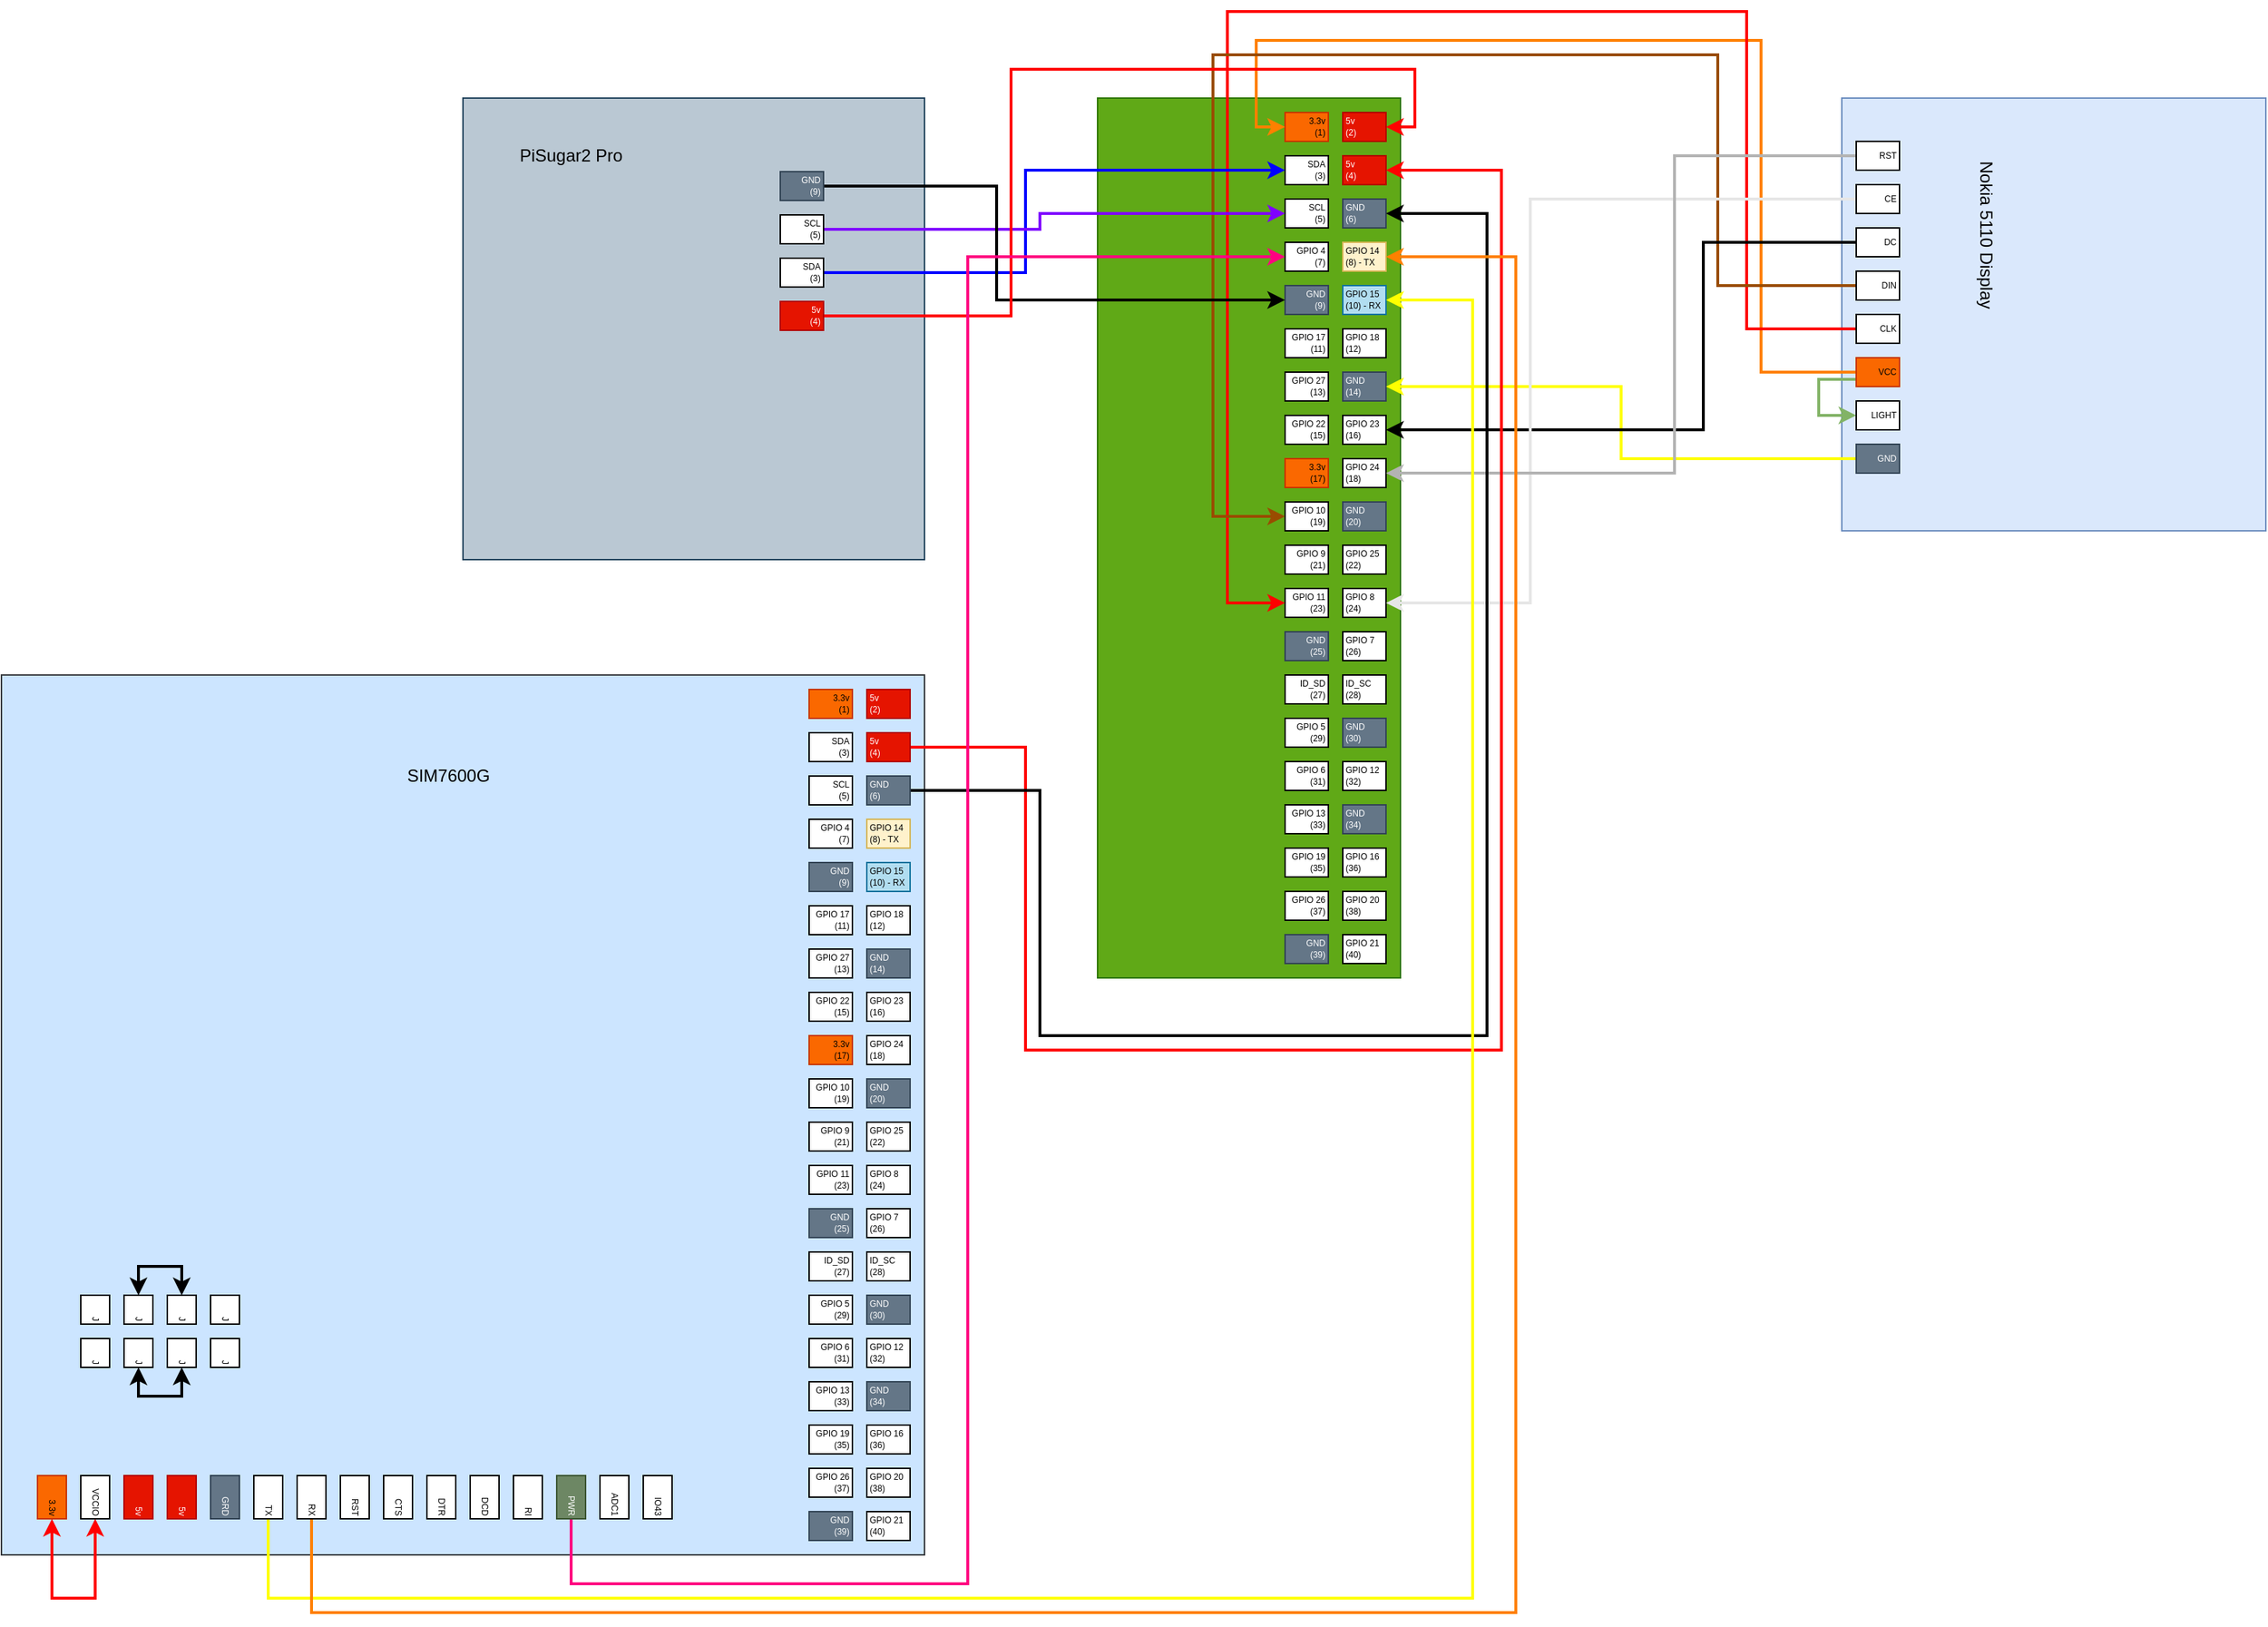 <mxfile version="20.2.2" type="github">
  <diagram id="62zyWD5EANdT8vePwER8" name="Page-1">
    <mxGraphModel dx="1526" dy="1587" grid="1" gridSize="10" guides="1" tooltips="1" connect="1" arrows="1" fold="1" page="1" pageScale="1" pageWidth="850" pageHeight="1100" math="0" shadow="0">
      <root>
        <mxCell id="0" />
        <mxCell id="1" parent="0" />
        <mxCell id="_FAGFthzgUM3a1Cwd3UR-1" value="" style="rounded=0;whiteSpace=wrap;html=1;fillColor=#60a917;strokeColor=#2D7600;fontColor=#ffffff;" parent="1" vertex="1">
          <mxGeometry x="40" y="40" width="210" height="610" as="geometry" />
        </mxCell>
        <mxCell id="_FAGFthzgUM3a1Cwd3UR-2" value="3.3v&lt;br&gt;(1)" style="rounded=0;whiteSpace=wrap;html=1;fontSize=6;align=right;verticalAlign=middle;fillColor=#fa6800;fontColor=#000000;strokeColor=#C73500;" parent="1" vertex="1">
          <mxGeometry x="170" y="50" width="30" height="20" as="geometry" />
        </mxCell>
        <mxCell id="_FAGFthzgUM3a1Cwd3UR-3" value="SDA&lt;br&gt;(3)" style="rounded=0;whiteSpace=wrap;html=1;fontSize=6;align=right;verticalAlign=middle;" parent="1" vertex="1">
          <mxGeometry x="170" y="80" width="30" height="20" as="geometry" />
        </mxCell>
        <mxCell id="_FAGFthzgUM3a1Cwd3UR-4" value="SCL&lt;br&gt;(5)" style="rounded=0;whiteSpace=wrap;html=1;fontSize=6;align=right;verticalAlign=middle;" parent="1" vertex="1">
          <mxGeometry x="170" y="110" width="30" height="20" as="geometry" />
        </mxCell>
        <mxCell id="_FAGFthzgUM3a1Cwd3UR-5" value="GPIO 4&lt;br&gt;(7)" style="rounded=0;whiteSpace=wrap;html=1;fontSize=6;align=right;verticalAlign=middle;" parent="1" vertex="1">
          <mxGeometry x="170" y="140" width="30" height="20" as="geometry" />
        </mxCell>
        <mxCell id="_FAGFthzgUM3a1Cwd3UR-6" value="GND&lt;br&gt;(9)" style="rounded=0;whiteSpace=wrap;html=1;fontSize=6;align=right;verticalAlign=middle;fillColor=#647687;fontColor=#ffffff;strokeColor=#314354;" parent="1" vertex="1">
          <mxGeometry x="170" y="170" width="30" height="20" as="geometry" />
        </mxCell>
        <mxCell id="_FAGFthzgUM3a1Cwd3UR-7" value="GPIO 17 (11)" style="rounded=0;whiteSpace=wrap;html=1;fontSize=6;align=right;verticalAlign=middle;" parent="1" vertex="1">
          <mxGeometry x="170" y="200" width="30" height="20" as="geometry" />
        </mxCell>
        <mxCell id="_FAGFthzgUM3a1Cwd3UR-8" value="GPIO 27&lt;br&gt;(13)" style="rounded=0;whiteSpace=wrap;html=1;fontSize=6;align=right;verticalAlign=middle;" parent="1" vertex="1">
          <mxGeometry x="170" y="230" width="30" height="20" as="geometry" />
        </mxCell>
        <mxCell id="_FAGFthzgUM3a1Cwd3UR-9" value="GPIO 22 (15)" style="rounded=0;whiteSpace=wrap;html=1;fontSize=6;align=right;verticalAlign=middle;" parent="1" vertex="1">
          <mxGeometry x="170" y="260" width="30" height="20" as="geometry" />
        </mxCell>
        <mxCell id="_FAGFthzgUM3a1Cwd3UR-10" value="3.3v&lt;br&gt;(17)" style="rounded=0;whiteSpace=wrap;html=1;fontSize=6;align=right;verticalAlign=middle;fillColor=#fa6800;fontColor=#000000;strokeColor=#C73500;" parent="1" vertex="1">
          <mxGeometry x="170" y="290" width="30" height="20" as="geometry" />
        </mxCell>
        <mxCell id="_FAGFthzgUM3a1Cwd3UR-11" value="GPIO 10&lt;br&gt;(19)" style="rounded=0;whiteSpace=wrap;html=1;fontSize=6;align=right;verticalAlign=middle;" parent="1" vertex="1">
          <mxGeometry x="170" y="320" width="30" height="20" as="geometry" />
        </mxCell>
        <mxCell id="_FAGFthzgUM3a1Cwd3UR-12" value="GPIO 9&lt;br&gt;(21)" style="rounded=0;whiteSpace=wrap;html=1;fontSize=6;align=right;verticalAlign=middle;" parent="1" vertex="1">
          <mxGeometry x="170" y="350" width="30" height="20" as="geometry" />
        </mxCell>
        <mxCell id="_FAGFthzgUM3a1Cwd3UR-13" value="GPIO 11&lt;br&gt;(23)" style="rounded=0;whiteSpace=wrap;html=1;fontSize=6;align=right;verticalAlign=middle;" parent="1" vertex="1">
          <mxGeometry x="170" y="380" width="30" height="20" as="geometry" />
        </mxCell>
        <mxCell id="_FAGFthzgUM3a1Cwd3UR-14" value="GND&lt;br&gt;(25)" style="rounded=0;whiteSpace=wrap;html=1;fontSize=6;align=right;verticalAlign=middle;fillColor=#647687;fontColor=#ffffff;strokeColor=#314354;" parent="1" vertex="1">
          <mxGeometry x="170" y="410" width="30" height="20" as="geometry" />
        </mxCell>
        <mxCell id="_FAGFthzgUM3a1Cwd3UR-15" value="ID_SD&lt;br&gt;(27)" style="rounded=0;whiteSpace=wrap;html=1;fontSize=6;align=right;verticalAlign=middle;" parent="1" vertex="1">
          <mxGeometry x="170" y="440" width="30" height="20" as="geometry" />
        </mxCell>
        <mxCell id="_FAGFthzgUM3a1Cwd3UR-16" value="GPIO 5&lt;br&gt;(29)" style="rounded=0;whiteSpace=wrap;html=1;fontSize=6;align=right;verticalAlign=middle;" parent="1" vertex="1">
          <mxGeometry x="170" y="470" width="30" height="20" as="geometry" />
        </mxCell>
        <mxCell id="_FAGFthzgUM3a1Cwd3UR-17" value="GPIO 6&lt;br&gt;(31)" style="rounded=0;whiteSpace=wrap;html=1;fontSize=6;align=right;verticalAlign=middle;" parent="1" vertex="1">
          <mxGeometry x="170" y="500" width="30" height="20" as="geometry" />
        </mxCell>
        <mxCell id="_FAGFthzgUM3a1Cwd3UR-18" value="GPIO 13&lt;br&gt;(33)" style="rounded=0;whiteSpace=wrap;html=1;fontSize=6;align=right;verticalAlign=middle;" parent="1" vertex="1">
          <mxGeometry x="170" y="530" width="30" height="20" as="geometry" />
        </mxCell>
        <mxCell id="_FAGFthzgUM3a1Cwd3UR-19" value="GPIO 19&lt;br&gt;(35)" style="rounded=0;whiteSpace=wrap;html=1;fontSize=6;align=right;verticalAlign=middle;" parent="1" vertex="1">
          <mxGeometry x="170" y="560" width="30" height="20" as="geometry" />
        </mxCell>
        <mxCell id="_FAGFthzgUM3a1Cwd3UR-20" value="GPIO 26&lt;br&gt;(37)" style="rounded=0;whiteSpace=wrap;html=1;fontSize=6;align=right;verticalAlign=middle;" parent="1" vertex="1">
          <mxGeometry x="170" y="590" width="30" height="20" as="geometry" />
        </mxCell>
        <mxCell id="_FAGFthzgUM3a1Cwd3UR-21" value="GND&lt;br&gt;(39)" style="rounded=0;whiteSpace=wrap;html=1;fontSize=6;align=right;verticalAlign=middle;labelBackgroundColor=none;fontColor=#ffffff;fillColor=#647687;strokeColor=#314354;" parent="1" vertex="1">
          <mxGeometry x="170" y="620" width="30" height="20" as="geometry" />
        </mxCell>
        <mxCell id="_FAGFthzgUM3a1Cwd3UR-22" value="5v&lt;br&gt;(2)" style="rounded=0;whiteSpace=wrap;html=1;fontSize=6;align=left;verticalAlign=middle;fillColor=#e51400;fontColor=#ffffff;strokeColor=#B20000;" parent="1" vertex="1">
          <mxGeometry x="210" y="50" width="30" height="20" as="geometry" />
        </mxCell>
        <mxCell id="_FAGFthzgUM3a1Cwd3UR-23" value="5v&lt;br&gt;(4)" style="rounded=0;whiteSpace=wrap;html=1;fontSize=6;align=left;verticalAlign=middle;fillColor=#e51400;fontColor=#ffffff;strokeColor=#B20000;" parent="1" vertex="1">
          <mxGeometry x="210" y="80" width="30" height="20" as="geometry" />
        </mxCell>
        <mxCell id="_FAGFthzgUM3a1Cwd3UR-24" value="GND&lt;br&gt;(6)" style="rounded=0;whiteSpace=wrap;html=1;fontSize=6;align=left;verticalAlign=middle;fillColor=#647687;fontColor=#ffffff;strokeColor=#314354;" parent="1" vertex="1">
          <mxGeometry x="210" y="110" width="30" height="20" as="geometry" />
        </mxCell>
        <mxCell id="_FAGFthzgUM3a1Cwd3UR-25" value="GPIO 14&lt;br&gt;(8) - TX" style="rounded=0;whiteSpace=wrap;html=1;fontSize=6;align=left;verticalAlign=middle;fillColor=#fff2cc;strokeColor=#d6b656;" parent="1" vertex="1">
          <mxGeometry x="210" y="140" width="30" height="20" as="geometry" />
        </mxCell>
        <mxCell id="_FAGFthzgUM3a1Cwd3UR-26" value="GPIO 15&lt;br&gt;(10) - RX" style="rounded=0;whiteSpace=wrap;html=1;fontSize=6;align=left;verticalAlign=middle;fillColor=#b1ddf0;strokeColor=#10739e;" parent="1" vertex="1">
          <mxGeometry x="210" y="170" width="30" height="20" as="geometry" />
        </mxCell>
        <mxCell id="_FAGFthzgUM3a1Cwd3UR-27" value="GPIO 18&lt;br&gt;(12)" style="rounded=0;whiteSpace=wrap;html=1;fontSize=6;align=left;verticalAlign=middle;" parent="1" vertex="1">
          <mxGeometry x="210" y="200" width="30" height="20" as="geometry" />
        </mxCell>
        <mxCell id="_FAGFthzgUM3a1Cwd3UR-28" value="GND&lt;br&gt;(14)" style="rounded=0;whiteSpace=wrap;html=1;fontSize=6;align=left;verticalAlign=middle;fillColor=#647687;fontColor=#ffffff;strokeColor=#314354;" parent="1" vertex="1">
          <mxGeometry x="210" y="230" width="30" height="20" as="geometry" />
        </mxCell>
        <mxCell id="_FAGFthzgUM3a1Cwd3UR-29" value="GPIO 23&lt;br&gt;(16)" style="rounded=0;whiteSpace=wrap;html=1;fontSize=6;align=left;verticalAlign=middle;" parent="1" vertex="1">
          <mxGeometry x="210" y="260" width="30" height="20" as="geometry" />
        </mxCell>
        <mxCell id="_FAGFthzgUM3a1Cwd3UR-30" value="GPIO 24&lt;br&gt;(18)" style="rounded=0;whiteSpace=wrap;html=1;fontSize=6;align=left;verticalAlign=middle;" parent="1" vertex="1">
          <mxGeometry x="210" y="290" width="30" height="20" as="geometry" />
        </mxCell>
        <mxCell id="_FAGFthzgUM3a1Cwd3UR-31" value="GND&lt;br&gt;(20)" style="rounded=0;whiteSpace=wrap;html=1;fontSize=6;align=left;verticalAlign=middle;fillColor=#647687;fontColor=#ffffff;strokeColor=#314354;" parent="1" vertex="1">
          <mxGeometry x="210" y="320" width="30" height="20" as="geometry" />
        </mxCell>
        <mxCell id="_FAGFthzgUM3a1Cwd3UR-32" value="GPIO 25&lt;br&gt;(22)" style="rounded=0;whiteSpace=wrap;html=1;fontSize=6;align=left;verticalAlign=middle;" parent="1" vertex="1">
          <mxGeometry x="210" y="350" width="30" height="20" as="geometry" />
        </mxCell>
        <mxCell id="_FAGFthzgUM3a1Cwd3UR-33" value="GPIO 8&lt;br&gt;(24)" style="rounded=0;whiteSpace=wrap;html=1;fontSize=6;align=left;verticalAlign=middle;" parent="1" vertex="1">
          <mxGeometry x="210" y="380" width="30" height="20" as="geometry" />
        </mxCell>
        <mxCell id="_FAGFthzgUM3a1Cwd3UR-34" value="GPIO 7&lt;br&gt;(26)" style="rounded=0;whiteSpace=wrap;html=1;fontSize=6;align=left;verticalAlign=middle;" parent="1" vertex="1">
          <mxGeometry x="210" y="410" width="30" height="20" as="geometry" />
        </mxCell>
        <mxCell id="_FAGFthzgUM3a1Cwd3UR-35" value="ID_SC&lt;br&gt;(28)" style="rounded=0;whiteSpace=wrap;html=1;fontSize=6;align=left;verticalAlign=middle;" parent="1" vertex="1">
          <mxGeometry x="210" y="440" width="30" height="20" as="geometry" />
        </mxCell>
        <mxCell id="_FAGFthzgUM3a1Cwd3UR-36" value="GND&lt;br&gt;(30)" style="rounded=0;whiteSpace=wrap;html=1;fontSize=6;align=left;verticalAlign=middle;fillColor=#647687;fontColor=#ffffff;strokeColor=#314354;" parent="1" vertex="1">
          <mxGeometry x="210" y="470" width="30" height="20" as="geometry" />
        </mxCell>
        <mxCell id="_FAGFthzgUM3a1Cwd3UR-37" value="GPIO 12&lt;br&gt;(32)" style="rounded=0;whiteSpace=wrap;html=1;fontSize=6;align=left;verticalAlign=middle;" parent="1" vertex="1">
          <mxGeometry x="210" y="500" width="30" height="20" as="geometry" />
        </mxCell>
        <mxCell id="_FAGFthzgUM3a1Cwd3UR-38" value="GND&lt;br&gt;(34)" style="rounded=0;whiteSpace=wrap;html=1;fontSize=6;align=left;verticalAlign=middle;labelBackgroundColor=none;fontColor=#ffffff;fillColor=#647687;strokeColor=#314354;" parent="1" vertex="1">
          <mxGeometry x="210" y="530" width="30" height="20" as="geometry" />
        </mxCell>
        <mxCell id="_FAGFthzgUM3a1Cwd3UR-39" value="GPIO 16&lt;br&gt;(36)" style="rounded=0;whiteSpace=wrap;html=1;fontSize=6;align=left;verticalAlign=middle;" parent="1" vertex="1">
          <mxGeometry x="210" y="560" width="30" height="20" as="geometry" />
        </mxCell>
        <mxCell id="_FAGFthzgUM3a1Cwd3UR-40" value="GPIO 20&lt;br&gt;(38)" style="rounded=0;whiteSpace=wrap;html=1;fontSize=6;align=left;verticalAlign=middle;" parent="1" vertex="1">
          <mxGeometry x="210" y="590" width="30" height="20" as="geometry" />
        </mxCell>
        <mxCell id="_FAGFthzgUM3a1Cwd3UR-41" value="GPIO 21&lt;br&gt;(40)" style="rounded=0;whiteSpace=wrap;html=1;fontSize=6;align=left;verticalAlign=middle;" parent="1" vertex="1">
          <mxGeometry x="210" y="620" width="30" height="20" as="geometry" />
        </mxCell>
        <mxCell id="_FAGFthzgUM3a1Cwd3UR-42" value="" style="rounded=0;whiteSpace=wrap;html=1;labelBackgroundColor=none;fontSize=6;fillColor=#dae8fc;align=left;verticalAlign=middle;strokeColor=#6c8ebf;" parent="1" vertex="1">
          <mxGeometry x="556" y="40" width="294" height="300" as="geometry" />
        </mxCell>
        <mxCell id="_FAGFthzgUM3a1Cwd3UR-144" style="edgeStyle=orthogonalEdgeStyle;rounded=0;orthogonalLoop=1;jettySize=auto;html=1;entryX=0;entryY=0.5;entryDx=0;entryDy=0;strokeWidth=2;fillColor=#fad7ac;strokeColor=#FF8000;" parent="1" source="_FAGFthzgUM3a1Cwd3UR-44" target="_FAGFthzgUM3a1Cwd3UR-2" edge="1">
          <mxGeometry relative="1" as="geometry">
            <Array as="points">
              <mxPoint x="500" y="230" />
              <mxPoint x="500" />
              <mxPoint x="150" />
              <mxPoint x="150" y="60" />
            </Array>
          </mxGeometry>
        </mxCell>
        <mxCell id="_FAGFthzgUM3a1Cwd3UR-146" style="edgeStyle=orthogonalEdgeStyle;rounded=0;orthogonalLoop=1;jettySize=auto;html=1;entryX=0;entryY=0.5;entryDx=0;entryDy=0;strokeColor=#82b366;strokeWidth=2;exitX=0;exitY=0.75;exitDx=0;exitDy=0;fillColor=#d5e8d4;" parent="1" source="_FAGFthzgUM3a1Cwd3UR-44" target="_FAGFthzgUM3a1Cwd3UR-47" edge="1">
          <mxGeometry relative="1" as="geometry">
            <Array as="points">
              <mxPoint x="540" y="235" />
              <mxPoint x="540" y="260" />
            </Array>
          </mxGeometry>
        </mxCell>
        <mxCell id="_FAGFthzgUM3a1Cwd3UR-44" value="VCC" style="rounded=0;whiteSpace=wrap;html=1;fontSize=6;align=right;verticalAlign=middle;fillColor=#fa6800;fontColor=#000000;strokeColor=#C73500;" parent="1" vertex="1">
          <mxGeometry x="566" y="220" width="30" height="20" as="geometry" />
        </mxCell>
        <mxCell id="_FAGFthzgUM3a1Cwd3UR-143" style="edgeStyle=orthogonalEdgeStyle;rounded=0;orthogonalLoop=1;jettySize=auto;html=1;entryX=1;entryY=0.5;entryDx=0;entryDy=0;strokeWidth=2;strokeColor=#FFFF00;" parent="1" source="_FAGFthzgUM3a1Cwd3UR-46" target="_FAGFthzgUM3a1Cwd3UR-28" edge="1">
          <mxGeometry relative="1" as="geometry" />
        </mxCell>
        <mxCell id="_FAGFthzgUM3a1Cwd3UR-46" value="GND" style="rounded=0;whiteSpace=wrap;html=1;fontSize=6;align=right;verticalAlign=middle;fillColor=#647687;fontColor=#ffffff;strokeColor=#314354;" parent="1" vertex="1">
          <mxGeometry x="566" y="280" width="30" height="20" as="geometry" />
        </mxCell>
        <mxCell id="_FAGFthzgUM3a1Cwd3UR-47" value="LIGHT" style="rounded=0;whiteSpace=wrap;html=1;fontSize=6;align=right;verticalAlign=middle;" parent="1" vertex="1">
          <mxGeometry x="566" y="250" width="30" height="20" as="geometry" />
        </mxCell>
        <mxCell id="_FAGFthzgUM3a1Cwd3UR-48" value="" style="edgeStyle=orthogonalEdgeStyle;rounded=0;orthogonalLoop=1;jettySize=auto;html=1;entryX=0;entryY=0.5;entryDx=0;entryDy=0;fontSize=12;fontColor=#000000;strokeWidth=2;fillColor=#f5f5f5;strokeColor=#FF0000;" parent="1" source="_FAGFthzgUM3a1Cwd3UR-49" target="_FAGFthzgUM3a1Cwd3UR-13" edge="1">
          <mxGeometry relative="1" as="geometry">
            <Array as="points">
              <mxPoint x="490" y="200" />
              <mxPoint x="490" y="-20" />
              <mxPoint x="130" y="-20" />
              <mxPoint x="130" y="390" />
            </Array>
          </mxGeometry>
        </mxCell>
        <mxCell id="_FAGFthzgUM3a1Cwd3UR-49" value="CLK" style="rounded=0;whiteSpace=wrap;html=1;fontSize=6;align=right;verticalAlign=middle;" parent="1" vertex="1">
          <mxGeometry x="566" y="190" width="30" height="20" as="geometry" />
        </mxCell>
        <mxCell id="_FAGFthzgUM3a1Cwd3UR-50" style="edgeStyle=orthogonalEdgeStyle;rounded=0;orthogonalLoop=1;jettySize=auto;html=1;entryX=0;entryY=0.5;entryDx=0;entryDy=0;fontSize=12;fontColor=#000000;strokeColor=#994C00;strokeWidth=2;" parent="1" source="_FAGFthzgUM3a1Cwd3UR-51" target="_FAGFthzgUM3a1Cwd3UR-11" edge="1">
          <mxGeometry relative="1" as="geometry">
            <Array as="points">
              <mxPoint x="470" y="170" />
              <mxPoint x="470" y="10" />
              <mxPoint x="120" y="10" />
              <mxPoint x="120" y="330" />
            </Array>
          </mxGeometry>
        </mxCell>
        <mxCell id="_FAGFthzgUM3a1Cwd3UR-51" value="DIN" style="rounded=0;whiteSpace=wrap;html=1;fontSize=6;align=right;verticalAlign=middle;" parent="1" vertex="1">
          <mxGeometry x="566" y="160" width="30" height="20" as="geometry" />
        </mxCell>
        <mxCell id="_FAGFthzgUM3a1Cwd3UR-53" style="edgeStyle=orthogonalEdgeStyle;rounded=0;orthogonalLoop=1;jettySize=auto;html=1;entryX=1;entryY=0.5;entryDx=0;entryDy=0;fontSize=12;fontColor=#000000;strokeColor=#000000;strokeWidth=2;" parent="1" source="_FAGFthzgUM3a1Cwd3UR-54" target="_FAGFthzgUM3a1Cwd3UR-29" edge="1">
          <mxGeometry relative="1" as="geometry">
            <Array as="points">
              <mxPoint x="460" y="140" />
              <mxPoint x="460" y="270" />
            </Array>
          </mxGeometry>
        </mxCell>
        <mxCell id="_FAGFthzgUM3a1Cwd3UR-54" value="DC" style="rounded=0;whiteSpace=wrap;html=1;fontSize=6;align=right;verticalAlign=middle;" parent="1" vertex="1">
          <mxGeometry x="566" y="130" width="30" height="20" as="geometry" />
        </mxCell>
        <mxCell id="_FAGFthzgUM3a1Cwd3UR-55" style="edgeStyle=orthogonalEdgeStyle;rounded=0;orthogonalLoop=1;jettySize=auto;html=1;entryX=1;entryY=0.5;entryDx=0;entryDy=0;fontSize=12;fontColor=#000000;strokeWidth=2;strokeColor=#E6E6E6;" parent="1" source="_FAGFthzgUM3a1Cwd3UR-56" target="_FAGFthzgUM3a1Cwd3UR-33" edge="1">
          <mxGeometry relative="1" as="geometry">
            <Array as="points">
              <mxPoint x="340" y="110" />
              <mxPoint x="340" y="390" />
            </Array>
          </mxGeometry>
        </mxCell>
        <mxCell id="_FAGFthzgUM3a1Cwd3UR-56" value="CE" style="rounded=0;whiteSpace=wrap;html=1;fontSize=6;align=right;verticalAlign=middle;" parent="1" vertex="1">
          <mxGeometry x="566" y="100" width="30" height="20" as="geometry" />
        </mxCell>
        <mxCell id="_FAGFthzgUM3a1Cwd3UR-57" style="edgeStyle=orthogonalEdgeStyle;rounded=0;orthogonalLoop=1;jettySize=auto;html=1;entryX=1;entryY=0.5;entryDx=0;entryDy=0;fontSize=12;fontColor=#000000;strokeColor=#B3B3B3;strokeWidth=2;fillColor=#f5f5f5;" parent="1" source="_FAGFthzgUM3a1Cwd3UR-58" target="_FAGFthzgUM3a1Cwd3UR-30" edge="1">
          <mxGeometry relative="1" as="geometry">
            <Array as="points">
              <mxPoint x="440" y="80" />
              <mxPoint x="440" y="300" />
            </Array>
          </mxGeometry>
        </mxCell>
        <mxCell id="_FAGFthzgUM3a1Cwd3UR-58" value="RST" style="rounded=0;whiteSpace=wrap;html=1;fontSize=6;align=right;verticalAlign=middle;" parent="1" vertex="1">
          <mxGeometry x="566" y="70" width="30" height="20" as="geometry" />
        </mxCell>
        <mxCell id="_FAGFthzgUM3a1Cwd3UR-59" value="Nokia 5110 Display" style="text;html=1;strokeColor=none;fillColor=none;align=center;verticalAlign=middle;whiteSpace=wrap;rounded=0;labelBackgroundColor=none;fontSize=12;fontColor=#000000;rotation=90;" parent="1" vertex="1">
          <mxGeometry x="586" y="120" width="140" height="30" as="geometry" />
        </mxCell>
        <mxCell id="_FAGFthzgUM3a1Cwd3UR-60" value="" style="rounded=0;whiteSpace=wrap;html=1;fillColor=#bac8d3;strokeColor=#23445d;" parent="1" vertex="1">
          <mxGeometry x="-400" y="40" width="320" height="320" as="geometry" />
        </mxCell>
        <mxCell id="_FAGFthzgUM3a1Cwd3UR-61" style="edgeStyle=orthogonalEdgeStyle;rounded=0;orthogonalLoop=1;jettySize=auto;html=1;entryX=0;entryY=0.5;entryDx=0;entryDy=0;strokeColor=#0000FF;strokeWidth=2;" parent="1" source="_FAGFthzgUM3a1Cwd3UR-62" target="_FAGFthzgUM3a1Cwd3UR-3" edge="1">
          <mxGeometry relative="1" as="geometry">
            <Array as="points">
              <mxPoint x="-10" y="161" />
              <mxPoint x="-10" y="90" />
            </Array>
          </mxGeometry>
        </mxCell>
        <mxCell id="_FAGFthzgUM3a1Cwd3UR-62" value="SDA&lt;br&gt;(3)" style="rounded=0;whiteSpace=wrap;html=1;fontSize=6;align=right;verticalAlign=middle;" parent="1" vertex="1">
          <mxGeometry x="-180" y="151" width="30" height="20" as="geometry" />
        </mxCell>
        <mxCell id="_FAGFthzgUM3a1Cwd3UR-63" style="edgeStyle=orthogonalEdgeStyle;rounded=0;orthogonalLoop=1;jettySize=auto;html=1;entryX=0;entryY=0.5;entryDx=0;entryDy=0;strokeColor=#7F00FF;strokeWidth=2;" parent="1" source="_FAGFthzgUM3a1Cwd3UR-64" target="_FAGFthzgUM3a1Cwd3UR-4" edge="1">
          <mxGeometry relative="1" as="geometry">
            <Array as="points">
              <mxPoint y="131" />
              <mxPoint y="120" />
            </Array>
          </mxGeometry>
        </mxCell>
        <mxCell id="_FAGFthzgUM3a1Cwd3UR-64" value="SCL&lt;br&gt;(5)" style="rounded=0;whiteSpace=wrap;html=1;fontSize=6;align=right;verticalAlign=middle;" parent="1" vertex="1">
          <mxGeometry x="-180" y="121" width="30" height="20" as="geometry" />
        </mxCell>
        <mxCell id="_FAGFthzgUM3a1Cwd3UR-65" style="edgeStyle=orthogonalEdgeStyle;rounded=0;orthogonalLoop=1;jettySize=auto;html=1;entryX=0;entryY=0.5;entryDx=0;entryDy=0;strokeColor=#000000;strokeWidth=2;" parent="1" source="_FAGFthzgUM3a1Cwd3UR-66" target="_FAGFthzgUM3a1Cwd3UR-6" edge="1">
          <mxGeometry relative="1" as="geometry">
            <Array as="points">
              <mxPoint x="-30" y="101" />
              <mxPoint x="-30" y="180" />
            </Array>
          </mxGeometry>
        </mxCell>
        <mxCell id="_FAGFthzgUM3a1Cwd3UR-66" value="GND&lt;br&gt;(9)" style="rounded=0;whiteSpace=wrap;html=1;fontSize=6;align=right;verticalAlign=middle;fillColor=#647687;fontColor=#ffffff;strokeColor=#314354;" parent="1" vertex="1">
          <mxGeometry x="-180" y="91" width="30" height="20" as="geometry" />
        </mxCell>
        <mxCell id="_FAGFthzgUM3a1Cwd3UR-67" style="edgeStyle=orthogonalEdgeStyle;rounded=0;orthogonalLoop=1;jettySize=auto;html=1;entryX=1;entryY=0.5;entryDx=0;entryDy=0;strokeColor=#FF0000;strokeWidth=2;" parent="1" source="_FAGFthzgUM3a1Cwd3UR-68" target="_FAGFthzgUM3a1Cwd3UR-22" edge="1">
          <mxGeometry relative="1" as="geometry">
            <Array as="points">
              <mxPoint x="-20" y="191" />
              <mxPoint x="-20" y="20" />
              <mxPoint x="260" y="20" />
              <mxPoint x="260" y="60" />
            </Array>
          </mxGeometry>
        </mxCell>
        <mxCell id="_FAGFthzgUM3a1Cwd3UR-68" value="5v&lt;br&gt;(4)" style="rounded=0;whiteSpace=wrap;html=1;fontSize=6;align=right;verticalAlign=middle;fillColor=#e51400;fontColor=#ffffff;strokeColor=#B20000;" parent="1" vertex="1">
          <mxGeometry x="-180" y="181" width="30" height="20" as="geometry" />
        </mxCell>
        <mxCell id="_FAGFthzgUM3a1Cwd3UR-69" value="PiSugar2 Pro" style="text;html=1;strokeColor=none;fillColor=none;align=center;verticalAlign=middle;whiteSpace=wrap;rounded=0;" parent="1" vertex="1">
          <mxGeometry x="-380" y="65" width="110" height="30" as="geometry" />
        </mxCell>
        <mxCell id="_FAGFthzgUM3a1Cwd3UR-70" value="" style="rounded=0;whiteSpace=wrap;html=1;align=right;fillColor=#cce5ff;strokeColor=#36393d;" parent="1" vertex="1">
          <mxGeometry x="-720" y="440" width="640" height="610" as="geometry" />
        </mxCell>
        <mxCell id="_FAGFthzgUM3a1Cwd3UR-71" value="3.3v&lt;br&gt;(1)" style="rounded=0;whiteSpace=wrap;html=1;fontSize=6;align=right;verticalAlign=middle;fillColor=#fa6800;fontColor=#000000;strokeColor=#C73500;" parent="1" vertex="1">
          <mxGeometry x="-160" y="450" width="30" height="20" as="geometry" />
        </mxCell>
        <mxCell id="_FAGFthzgUM3a1Cwd3UR-72" value="SDA&lt;br&gt;(3)" style="rounded=0;whiteSpace=wrap;html=1;fontSize=6;align=right;verticalAlign=middle;" parent="1" vertex="1">
          <mxGeometry x="-160" y="480" width="30" height="20" as="geometry" />
        </mxCell>
        <mxCell id="_FAGFthzgUM3a1Cwd3UR-73" value="SCL&lt;br&gt;(5)" style="rounded=0;whiteSpace=wrap;html=1;fontSize=6;align=right;verticalAlign=middle;" parent="1" vertex="1">
          <mxGeometry x="-160" y="510" width="30" height="20" as="geometry" />
        </mxCell>
        <mxCell id="_FAGFthzgUM3a1Cwd3UR-74" value="GPIO 4&lt;br&gt;(7)" style="rounded=0;whiteSpace=wrap;html=1;fontSize=6;align=right;verticalAlign=middle;" parent="1" vertex="1">
          <mxGeometry x="-160" y="540" width="30" height="20" as="geometry" />
        </mxCell>
        <mxCell id="_FAGFthzgUM3a1Cwd3UR-75" value="GND&lt;br&gt;(9)" style="rounded=0;whiteSpace=wrap;html=1;fontSize=6;align=right;verticalAlign=middle;fillColor=#647687;fontColor=#ffffff;strokeColor=#314354;" parent="1" vertex="1">
          <mxGeometry x="-160" y="570" width="30" height="20" as="geometry" />
        </mxCell>
        <mxCell id="_FAGFthzgUM3a1Cwd3UR-76" value="GPIO 17 (11)" style="rounded=0;whiteSpace=wrap;html=1;fontSize=6;align=right;verticalAlign=middle;" parent="1" vertex="1">
          <mxGeometry x="-160" y="600" width="30" height="20" as="geometry" />
        </mxCell>
        <mxCell id="_FAGFthzgUM3a1Cwd3UR-77" value="GPIO 27&lt;br&gt;(13)" style="rounded=0;whiteSpace=wrap;html=1;fontSize=6;align=right;verticalAlign=middle;" parent="1" vertex="1">
          <mxGeometry x="-160" y="630" width="30" height="20" as="geometry" />
        </mxCell>
        <mxCell id="_FAGFthzgUM3a1Cwd3UR-78" value="GPIO 22 (15)" style="rounded=0;whiteSpace=wrap;html=1;fontSize=6;align=right;verticalAlign=middle;" parent="1" vertex="1">
          <mxGeometry x="-160" y="660" width="30" height="20" as="geometry" />
        </mxCell>
        <mxCell id="_FAGFthzgUM3a1Cwd3UR-79" value="3.3v&lt;br&gt;(17)" style="rounded=0;whiteSpace=wrap;html=1;fontSize=6;align=right;verticalAlign=middle;fillColor=#fa6800;fontColor=#000000;strokeColor=#C73500;" parent="1" vertex="1">
          <mxGeometry x="-160" y="690" width="30" height="20" as="geometry" />
        </mxCell>
        <mxCell id="_FAGFthzgUM3a1Cwd3UR-80" value="GPIO 10&lt;br&gt;(19)" style="rounded=0;whiteSpace=wrap;html=1;fontSize=6;align=right;verticalAlign=middle;" parent="1" vertex="1">
          <mxGeometry x="-160" y="720" width="30" height="20" as="geometry" />
        </mxCell>
        <mxCell id="_FAGFthzgUM3a1Cwd3UR-81" value="GPIO 9&lt;br&gt;(21)" style="rounded=0;whiteSpace=wrap;html=1;fontSize=6;align=right;verticalAlign=middle;" parent="1" vertex="1">
          <mxGeometry x="-160" y="750" width="30" height="20" as="geometry" />
        </mxCell>
        <mxCell id="_FAGFthzgUM3a1Cwd3UR-82" value="GPIO 11&lt;br&gt;(23)" style="rounded=0;whiteSpace=wrap;html=1;fontSize=6;align=right;verticalAlign=middle;" parent="1" vertex="1">
          <mxGeometry x="-160" y="780" width="30" height="20" as="geometry" />
        </mxCell>
        <mxCell id="_FAGFthzgUM3a1Cwd3UR-83" value="GND&lt;br&gt;(25)" style="rounded=0;whiteSpace=wrap;html=1;fontSize=6;align=right;verticalAlign=middle;fillColor=#647687;fontColor=#ffffff;strokeColor=#314354;" parent="1" vertex="1">
          <mxGeometry x="-160" y="810" width="30" height="20" as="geometry" />
        </mxCell>
        <mxCell id="_FAGFthzgUM3a1Cwd3UR-84" value="ID_SD&lt;br&gt;(27)" style="rounded=0;whiteSpace=wrap;html=1;fontSize=6;align=right;verticalAlign=middle;" parent="1" vertex="1">
          <mxGeometry x="-160" y="840" width="30" height="20" as="geometry" />
        </mxCell>
        <mxCell id="_FAGFthzgUM3a1Cwd3UR-85" value="GPIO 5&lt;br&gt;(29)" style="rounded=0;whiteSpace=wrap;html=1;fontSize=6;align=right;verticalAlign=middle;" parent="1" vertex="1">
          <mxGeometry x="-160" y="870" width="30" height="20" as="geometry" />
        </mxCell>
        <mxCell id="_FAGFthzgUM3a1Cwd3UR-86" value="GPIO 6&lt;br&gt;(31)" style="rounded=0;whiteSpace=wrap;html=1;fontSize=6;align=right;verticalAlign=middle;" parent="1" vertex="1">
          <mxGeometry x="-160" y="900" width="30" height="20" as="geometry" />
        </mxCell>
        <mxCell id="_FAGFthzgUM3a1Cwd3UR-87" value="GPIO 13&lt;br&gt;(33)" style="rounded=0;whiteSpace=wrap;html=1;fontSize=6;align=right;verticalAlign=middle;" parent="1" vertex="1">
          <mxGeometry x="-160" y="930" width="30" height="20" as="geometry" />
        </mxCell>
        <mxCell id="_FAGFthzgUM3a1Cwd3UR-88" value="GPIO 19&lt;br&gt;(35)" style="rounded=0;whiteSpace=wrap;html=1;fontSize=6;align=right;verticalAlign=middle;" parent="1" vertex="1">
          <mxGeometry x="-160" y="960" width="30" height="20" as="geometry" />
        </mxCell>
        <mxCell id="_FAGFthzgUM3a1Cwd3UR-89" value="GPIO 26&lt;br&gt;(37)" style="rounded=0;whiteSpace=wrap;html=1;fontSize=6;align=right;verticalAlign=middle;" parent="1" vertex="1">
          <mxGeometry x="-160" y="990" width="30" height="20" as="geometry" />
        </mxCell>
        <mxCell id="_FAGFthzgUM3a1Cwd3UR-90" value="GND&lt;br&gt;(39)" style="rounded=0;whiteSpace=wrap;html=1;fontSize=6;align=right;verticalAlign=middle;labelBackgroundColor=none;fontColor=#ffffff;fillColor=#647687;strokeColor=#314354;" parent="1" vertex="1">
          <mxGeometry x="-160" y="1020" width="30" height="20" as="geometry" />
        </mxCell>
        <mxCell id="_FAGFthzgUM3a1Cwd3UR-91" value="5v&lt;br&gt;(2)" style="rounded=0;whiteSpace=wrap;html=1;fontSize=6;align=left;verticalAlign=middle;fillColor=#e51400;fontColor=#ffffff;strokeColor=#B20000;" parent="1" vertex="1">
          <mxGeometry x="-120" y="450" width="30" height="20" as="geometry" />
        </mxCell>
        <mxCell id="_FAGFthzgUM3a1Cwd3UR-92" style="edgeStyle=orthogonalEdgeStyle;rounded=0;orthogonalLoop=1;jettySize=auto;html=1;entryX=1;entryY=0.5;entryDx=0;entryDy=0;strokeColor=#FF0000;strokeWidth=2;" parent="1" source="_FAGFthzgUM3a1Cwd3UR-93" target="_FAGFthzgUM3a1Cwd3UR-23" edge="1">
          <mxGeometry relative="1" as="geometry">
            <Array as="points">
              <mxPoint x="-10" y="490" />
              <mxPoint x="-10" y="700" />
              <mxPoint x="320" y="700" />
              <mxPoint x="320" y="90" />
            </Array>
          </mxGeometry>
        </mxCell>
        <mxCell id="_FAGFthzgUM3a1Cwd3UR-93" value="5v&lt;br&gt;(4)" style="rounded=0;whiteSpace=wrap;html=1;fontSize=6;align=left;verticalAlign=middle;fillColor=#e51400;fontColor=#ffffff;strokeColor=#B20000;" parent="1" vertex="1">
          <mxGeometry x="-120" y="480" width="30" height="20" as="geometry" />
        </mxCell>
        <mxCell id="_FAGFthzgUM3a1Cwd3UR-94" style="edgeStyle=orthogonalEdgeStyle;rounded=0;orthogonalLoop=1;jettySize=auto;html=1;entryX=1;entryY=0.5;entryDx=0;entryDy=0;strokeColor=#000000;strokeWidth=2;" parent="1" source="_FAGFthzgUM3a1Cwd3UR-95" target="_FAGFthzgUM3a1Cwd3UR-24" edge="1">
          <mxGeometry relative="1" as="geometry">
            <Array as="points">
              <mxPoint y="520" />
              <mxPoint y="690" />
              <mxPoint x="310" y="690" />
              <mxPoint x="310" y="120" />
            </Array>
          </mxGeometry>
        </mxCell>
        <mxCell id="_FAGFthzgUM3a1Cwd3UR-95" value="GND&lt;br&gt;(6)" style="rounded=0;whiteSpace=wrap;html=1;fontSize=6;align=left;verticalAlign=middle;fillColor=#647687;fontColor=#ffffff;strokeColor=#314354;" parent="1" vertex="1">
          <mxGeometry x="-120" y="510" width="30" height="20" as="geometry" />
        </mxCell>
        <mxCell id="_FAGFthzgUM3a1Cwd3UR-96" value="GPIO 14&lt;br&gt;(8) - TX" style="rounded=0;whiteSpace=wrap;html=1;fontSize=6;align=left;verticalAlign=middle;fillColor=#fff2cc;strokeColor=#d6b656;" parent="1" vertex="1">
          <mxGeometry x="-120" y="540" width="30" height="20" as="geometry" />
        </mxCell>
        <mxCell id="_FAGFthzgUM3a1Cwd3UR-97" value="GPIO 15&lt;br&gt;(10) - RX" style="rounded=0;whiteSpace=wrap;html=1;fontSize=6;align=left;verticalAlign=middle;fillColor=#b1ddf0;strokeColor=#10739e;" parent="1" vertex="1">
          <mxGeometry x="-120" y="570" width="30" height="20" as="geometry" />
        </mxCell>
        <mxCell id="_FAGFthzgUM3a1Cwd3UR-98" value="GPIO 18&lt;br&gt;(12)" style="rounded=0;whiteSpace=wrap;html=1;fontSize=6;align=left;verticalAlign=middle;" parent="1" vertex="1">
          <mxGeometry x="-120" y="600" width="30" height="20" as="geometry" />
        </mxCell>
        <mxCell id="_FAGFthzgUM3a1Cwd3UR-99" value="GND&lt;br&gt;(14)" style="rounded=0;whiteSpace=wrap;html=1;fontSize=6;align=left;verticalAlign=middle;fillColor=#647687;fontColor=#ffffff;strokeColor=#314354;" parent="1" vertex="1">
          <mxGeometry x="-120" y="630" width="30" height="20" as="geometry" />
        </mxCell>
        <mxCell id="_FAGFthzgUM3a1Cwd3UR-100" value="GPIO 23&lt;br&gt;(16)" style="rounded=0;whiteSpace=wrap;html=1;fontSize=6;align=left;verticalAlign=middle;" parent="1" vertex="1">
          <mxGeometry x="-120" y="660" width="30" height="20" as="geometry" />
        </mxCell>
        <mxCell id="_FAGFthzgUM3a1Cwd3UR-101" value="GPIO 24&lt;br&gt;(18)" style="rounded=0;whiteSpace=wrap;html=1;fontSize=6;align=left;verticalAlign=middle;" parent="1" vertex="1">
          <mxGeometry x="-120" y="690" width="30" height="20" as="geometry" />
        </mxCell>
        <mxCell id="_FAGFthzgUM3a1Cwd3UR-102" value="GND&lt;br&gt;(20)" style="rounded=0;whiteSpace=wrap;html=1;fontSize=6;align=left;verticalAlign=middle;fillColor=#647687;fontColor=#ffffff;strokeColor=#314354;" parent="1" vertex="1">
          <mxGeometry x="-120" y="720" width="30" height="20" as="geometry" />
        </mxCell>
        <mxCell id="_FAGFthzgUM3a1Cwd3UR-103" value="GPIO 25&lt;br&gt;(22)" style="rounded=0;whiteSpace=wrap;html=1;fontSize=6;align=left;verticalAlign=middle;" parent="1" vertex="1">
          <mxGeometry x="-120" y="750" width="30" height="20" as="geometry" />
        </mxCell>
        <mxCell id="_FAGFthzgUM3a1Cwd3UR-104" value="GPIO 8&lt;br&gt;(24)" style="rounded=0;whiteSpace=wrap;html=1;fontSize=6;align=left;verticalAlign=middle;" parent="1" vertex="1">
          <mxGeometry x="-120" y="780" width="30" height="20" as="geometry" />
        </mxCell>
        <mxCell id="_FAGFthzgUM3a1Cwd3UR-105" value="GPIO 7&lt;br&gt;(26)" style="rounded=0;whiteSpace=wrap;html=1;fontSize=6;align=left;verticalAlign=middle;" parent="1" vertex="1">
          <mxGeometry x="-120" y="810" width="30" height="20" as="geometry" />
        </mxCell>
        <mxCell id="_FAGFthzgUM3a1Cwd3UR-106" value="ID_SC&lt;br&gt;(28)" style="rounded=0;whiteSpace=wrap;html=1;fontSize=6;align=left;verticalAlign=middle;" parent="1" vertex="1">
          <mxGeometry x="-120" y="840" width="30" height="20" as="geometry" />
        </mxCell>
        <mxCell id="_FAGFthzgUM3a1Cwd3UR-107" value="GND&lt;br&gt;(30)" style="rounded=0;whiteSpace=wrap;html=1;fontSize=6;align=left;verticalAlign=middle;fillColor=#647687;fontColor=#ffffff;strokeColor=#314354;" parent="1" vertex="1">
          <mxGeometry x="-120" y="870" width="30" height="20" as="geometry" />
        </mxCell>
        <mxCell id="_FAGFthzgUM3a1Cwd3UR-108" value="GPIO 12&lt;br&gt;(32)" style="rounded=0;whiteSpace=wrap;html=1;fontSize=6;align=left;verticalAlign=middle;" parent="1" vertex="1">
          <mxGeometry x="-120" y="900" width="30" height="20" as="geometry" />
        </mxCell>
        <mxCell id="_FAGFthzgUM3a1Cwd3UR-109" value="GND&lt;br&gt;(34)" style="rounded=0;whiteSpace=wrap;html=1;fontSize=6;align=left;verticalAlign=middle;labelBackgroundColor=none;fontColor=#ffffff;fillColor=#647687;strokeColor=#314354;" parent="1" vertex="1">
          <mxGeometry x="-120" y="930" width="30" height="20" as="geometry" />
        </mxCell>
        <mxCell id="_FAGFthzgUM3a1Cwd3UR-110" value="GPIO 16&lt;br&gt;(36)" style="rounded=0;whiteSpace=wrap;html=1;fontSize=6;align=left;verticalAlign=middle;" parent="1" vertex="1">
          <mxGeometry x="-120" y="960" width="30" height="20" as="geometry" />
        </mxCell>
        <mxCell id="_FAGFthzgUM3a1Cwd3UR-111" value="GPIO 21&lt;br&gt;(40)" style="rounded=0;whiteSpace=wrap;html=1;fontSize=6;align=left;verticalAlign=middle;" parent="1" vertex="1">
          <mxGeometry x="-120" y="1020" width="30" height="20" as="geometry" />
        </mxCell>
        <mxCell id="_FAGFthzgUM3a1Cwd3UR-112" value="GPIO 20&lt;br&gt;(38)" style="rounded=0;whiteSpace=wrap;html=1;fontSize=6;align=left;verticalAlign=middle;" parent="1" vertex="1">
          <mxGeometry x="-120" y="990" width="30" height="20" as="geometry" />
        </mxCell>
        <mxCell id="_FAGFthzgUM3a1Cwd3UR-113" value="SIM7600G" style="text;html=1;strokeColor=none;fillColor=none;align=center;verticalAlign=middle;whiteSpace=wrap;rounded=0;" parent="1" vertex="1">
          <mxGeometry x="-440" y="495" width="60" height="30" as="geometry" />
        </mxCell>
        <mxCell id="_FAGFthzgUM3a1Cwd3UR-114" style="edgeStyle=orthogonalEdgeStyle;rounded=0;orthogonalLoop=1;jettySize=auto;html=1;entryX=1;entryY=0.5;entryDx=0;entryDy=0;strokeColor=#FF0000;strokeWidth=2;fillColor=#e51400;startArrow=classic;startFill=1;" parent="1" source="_FAGFthzgUM3a1Cwd3UR-115" target="_FAGFthzgUM3a1Cwd3UR-116" edge="1">
          <mxGeometry relative="1" as="geometry">
            <Array as="points">
              <mxPoint x="-685" y="1080" />
              <mxPoint x="-655" y="1080" />
            </Array>
          </mxGeometry>
        </mxCell>
        <mxCell id="_FAGFthzgUM3a1Cwd3UR-115" value="3.3v" style="rounded=0;whiteSpace=wrap;html=1;fontSize=6;align=right;verticalAlign=middle;fillColor=#fa6800;fontColor=#000000;strokeColor=#C73500;rotation=90;" parent="1" vertex="1">
          <mxGeometry x="-700" y="1000" width="30" height="20" as="geometry" />
        </mxCell>
        <mxCell id="_FAGFthzgUM3a1Cwd3UR-116" value="VCCIO" style="rounded=0;whiteSpace=wrap;html=1;fontSize=6;align=right;verticalAlign=middle;rotation=90;" parent="1" vertex="1">
          <mxGeometry x="-670" y="1000" width="30" height="20" as="geometry" />
        </mxCell>
        <mxCell id="_FAGFthzgUM3a1Cwd3UR-117" value="5v" style="rounded=0;whiteSpace=wrap;html=1;fontSize=6;align=right;verticalAlign=middle;fillColor=#e51400;fontColor=#ffffff;strokeColor=#B20000;rotation=90;" parent="1" vertex="1">
          <mxGeometry x="-640" y="1000" width="30" height="20" as="geometry" />
        </mxCell>
        <mxCell id="_FAGFthzgUM3a1Cwd3UR-118" value="5v" style="rounded=0;whiteSpace=wrap;html=1;fontSize=6;align=right;verticalAlign=middle;fillColor=#e51400;fontColor=#ffffff;strokeColor=#B20000;rotation=90;" parent="1" vertex="1">
          <mxGeometry x="-610" y="1000" width="30" height="20" as="geometry" />
        </mxCell>
        <mxCell id="_FAGFthzgUM3a1Cwd3UR-119" value="GRD" style="rounded=0;whiteSpace=wrap;html=1;fontSize=6;align=right;verticalAlign=middle;rotation=90;fillColor=#647687;strokeColor=#314354;fontColor=#ffffff;" parent="1" vertex="1">
          <mxGeometry x="-580" y="1000" width="30" height="20" as="geometry" />
        </mxCell>
        <mxCell id="_FAGFthzgUM3a1Cwd3UR-120" style="edgeStyle=orthogonalEdgeStyle;rounded=0;orthogonalLoop=1;jettySize=auto;html=1;strokeWidth=2;entryX=1;entryY=0.5;entryDx=0;entryDy=0;fillColor=#e3c800;strokeColor=#FFFF00;" parent="1" source="_FAGFthzgUM3a1Cwd3UR-121" target="_FAGFthzgUM3a1Cwd3UR-26" edge="1">
          <mxGeometry relative="1" as="geometry">
            <mxPoint x="440" y="420" as="targetPoint" />
            <Array as="points">
              <mxPoint x="-535" y="1080" />
              <mxPoint x="300" y="1080" />
              <mxPoint x="300" y="180" />
            </Array>
          </mxGeometry>
        </mxCell>
        <mxCell id="_FAGFthzgUM3a1Cwd3UR-121" value="TX" style="rounded=0;whiteSpace=wrap;html=1;fontSize=6;align=right;verticalAlign=middle;rotation=90;" parent="1" vertex="1">
          <mxGeometry x="-550" y="1000" width="30" height="20" as="geometry" />
        </mxCell>
        <mxCell id="_FAGFthzgUM3a1Cwd3UR-122" style="edgeStyle=orthogonalEdgeStyle;rounded=0;orthogonalLoop=1;jettySize=auto;html=1;strokeWidth=2;entryX=1;entryY=0.5;entryDx=0;entryDy=0;fillColor=#ffcc99;strokeColor=#FF8000;" parent="1" source="_FAGFthzgUM3a1Cwd3UR-123" target="_FAGFthzgUM3a1Cwd3UR-25" edge="1">
          <mxGeometry relative="1" as="geometry">
            <mxPoint x="470" y="480" as="targetPoint" />
            <Array as="points">
              <mxPoint x="-505" y="1090" />
              <mxPoint x="330" y="1090" />
              <mxPoint x="330" y="150" />
            </Array>
          </mxGeometry>
        </mxCell>
        <mxCell id="_FAGFthzgUM3a1Cwd3UR-123" value="RX" style="rounded=0;whiteSpace=wrap;html=1;fontSize=6;align=right;verticalAlign=middle;rotation=90;" parent="1" vertex="1">
          <mxGeometry x="-520" y="1000" width="30" height="20" as="geometry" />
        </mxCell>
        <mxCell id="_FAGFthzgUM3a1Cwd3UR-124" value="RST" style="rounded=0;whiteSpace=wrap;html=1;fontSize=6;align=right;verticalAlign=middle;rotation=90;" parent="1" vertex="1">
          <mxGeometry x="-490" y="1000" width="30" height="20" as="geometry" />
        </mxCell>
        <mxCell id="_FAGFthzgUM3a1Cwd3UR-125" value="CTS" style="rounded=0;whiteSpace=wrap;html=1;fontSize=6;align=right;verticalAlign=middle;rotation=90;" parent="1" vertex="1">
          <mxGeometry x="-460" y="1000" width="30" height="20" as="geometry" />
        </mxCell>
        <mxCell id="_FAGFthzgUM3a1Cwd3UR-126" value="DTR" style="rounded=0;whiteSpace=wrap;html=1;fontSize=6;align=right;verticalAlign=middle;rotation=90;" parent="1" vertex="1">
          <mxGeometry x="-430" y="1000" width="30" height="20" as="geometry" />
        </mxCell>
        <mxCell id="_FAGFthzgUM3a1Cwd3UR-127" value="DCD" style="rounded=0;whiteSpace=wrap;html=1;fontSize=6;align=right;verticalAlign=middle;rotation=90;" parent="1" vertex="1">
          <mxGeometry x="-400" y="1000" width="30" height="20" as="geometry" />
        </mxCell>
        <mxCell id="_FAGFthzgUM3a1Cwd3UR-128" value="RI" style="rounded=0;whiteSpace=wrap;html=1;fontSize=6;align=right;verticalAlign=middle;rotation=90;" parent="1" vertex="1">
          <mxGeometry x="-370" y="1000" width="30" height="20" as="geometry" />
        </mxCell>
        <mxCell id="_FAGFthzgUM3a1Cwd3UR-129" style="edgeStyle=orthogonalEdgeStyle;rounded=0;orthogonalLoop=1;jettySize=auto;html=1;strokeColor=#FF0080;strokeWidth=2;entryX=0;entryY=0.5;entryDx=0;entryDy=0;" parent="1" source="_FAGFthzgUM3a1Cwd3UR-130" target="_FAGFthzgUM3a1Cwd3UR-5" edge="1">
          <mxGeometry relative="1" as="geometry">
            <mxPoint x="-10" y="440" as="targetPoint" />
            <Array as="points">
              <mxPoint x="-325" y="1070" />
              <mxPoint x="-50" y="1070" />
              <mxPoint x="-50" y="150" />
            </Array>
          </mxGeometry>
        </mxCell>
        <mxCell id="_FAGFthzgUM3a1Cwd3UR-130" value="PWR" style="rounded=0;whiteSpace=wrap;html=1;fontSize=6;align=right;verticalAlign=middle;rotation=90;fillColor=#6d8764;fontColor=#ffffff;strokeColor=#3A5431;" parent="1" vertex="1">
          <mxGeometry x="-340" y="1000" width="30" height="20" as="geometry" />
        </mxCell>
        <mxCell id="_FAGFthzgUM3a1Cwd3UR-131" value="ADC1" style="rounded=0;whiteSpace=wrap;html=1;fontSize=6;align=right;verticalAlign=middle;rotation=90;" parent="1" vertex="1">
          <mxGeometry x="-310" y="1000" width="30" height="20" as="geometry" />
        </mxCell>
        <mxCell id="_FAGFthzgUM3a1Cwd3UR-132" value="IO43" style="rounded=0;whiteSpace=wrap;html=1;fontSize=6;align=right;verticalAlign=middle;rotation=90;" parent="1" vertex="1">
          <mxGeometry x="-280" y="1000" width="30" height="20" as="geometry" />
        </mxCell>
        <mxCell id="_FAGFthzgUM3a1Cwd3UR-133" value="J" style="rounded=0;whiteSpace=wrap;html=1;fontSize=6;align=right;verticalAlign=middle;rotation=90;" parent="1" vertex="1">
          <mxGeometry x="-665" y="900" width="20" height="20" as="geometry" />
        </mxCell>
        <mxCell id="_FAGFthzgUM3a1Cwd3UR-134" style="edgeStyle=orthogonalEdgeStyle;rounded=0;orthogonalLoop=1;jettySize=auto;html=1;entryX=1;entryY=0.5;entryDx=0;entryDy=0;strokeColor=default;strokeWidth=2;startArrow=classic;startFill=1;" parent="1" source="_FAGFthzgUM3a1Cwd3UR-135" target="_FAGFthzgUM3a1Cwd3UR-136" edge="1">
          <mxGeometry relative="1" as="geometry">
            <Array as="points">
              <mxPoint x="-625" y="940" />
              <mxPoint x="-595" y="940" />
            </Array>
          </mxGeometry>
        </mxCell>
        <mxCell id="_FAGFthzgUM3a1Cwd3UR-135" value="J" style="rounded=0;whiteSpace=wrap;html=1;fontSize=6;align=right;verticalAlign=middle;rotation=90;" parent="1" vertex="1">
          <mxGeometry x="-635" y="900" width="20" height="20" as="geometry" />
        </mxCell>
        <mxCell id="_FAGFthzgUM3a1Cwd3UR-136" value="J" style="rounded=0;whiteSpace=wrap;html=1;fontSize=6;align=right;verticalAlign=middle;rotation=90;" parent="1" vertex="1">
          <mxGeometry x="-605" y="900" width="20" height="20" as="geometry" />
        </mxCell>
        <mxCell id="_FAGFthzgUM3a1Cwd3UR-137" value="J" style="rounded=0;whiteSpace=wrap;html=1;fontSize=6;align=right;verticalAlign=middle;rotation=90;" parent="1" vertex="1">
          <mxGeometry x="-575" y="900" width="20" height="20" as="geometry" />
        </mxCell>
        <mxCell id="_FAGFthzgUM3a1Cwd3UR-138" value="J" style="rounded=0;whiteSpace=wrap;html=1;fontSize=6;align=right;verticalAlign=middle;rotation=90;" parent="1" vertex="1">
          <mxGeometry x="-665" y="870" width="20" height="20" as="geometry" />
        </mxCell>
        <mxCell id="_FAGFthzgUM3a1Cwd3UR-139" style="edgeStyle=orthogonalEdgeStyle;rounded=0;orthogonalLoop=1;jettySize=auto;html=1;entryX=0;entryY=0.5;entryDx=0;entryDy=0;strokeColor=#000000;strokeWidth=2;startArrow=classic;startFill=1;" parent="1" source="_FAGFthzgUM3a1Cwd3UR-140" target="_FAGFthzgUM3a1Cwd3UR-141" edge="1">
          <mxGeometry relative="1" as="geometry">
            <Array as="points">
              <mxPoint x="-625" y="850" />
              <mxPoint x="-595" y="850" />
            </Array>
          </mxGeometry>
        </mxCell>
        <mxCell id="_FAGFthzgUM3a1Cwd3UR-140" value="J" style="rounded=0;whiteSpace=wrap;html=1;fontSize=6;align=right;verticalAlign=middle;rotation=90;" parent="1" vertex="1">
          <mxGeometry x="-635" y="870" width="20" height="20" as="geometry" />
        </mxCell>
        <mxCell id="_FAGFthzgUM3a1Cwd3UR-141" value="J" style="rounded=0;whiteSpace=wrap;html=1;fontSize=6;align=right;verticalAlign=middle;rotation=90;" parent="1" vertex="1">
          <mxGeometry x="-605" y="870" width="20" height="20" as="geometry" />
        </mxCell>
        <mxCell id="_FAGFthzgUM3a1Cwd3UR-142" value="J" style="rounded=0;whiteSpace=wrap;html=1;fontSize=6;align=right;verticalAlign=middle;rotation=90;" parent="1" vertex="1">
          <mxGeometry x="-575" y="870" width="20" height="20" as="geometry" />
        </mxCell>
      </root>
    </mxGraphModel>
  </diagram>
</mxfile>
